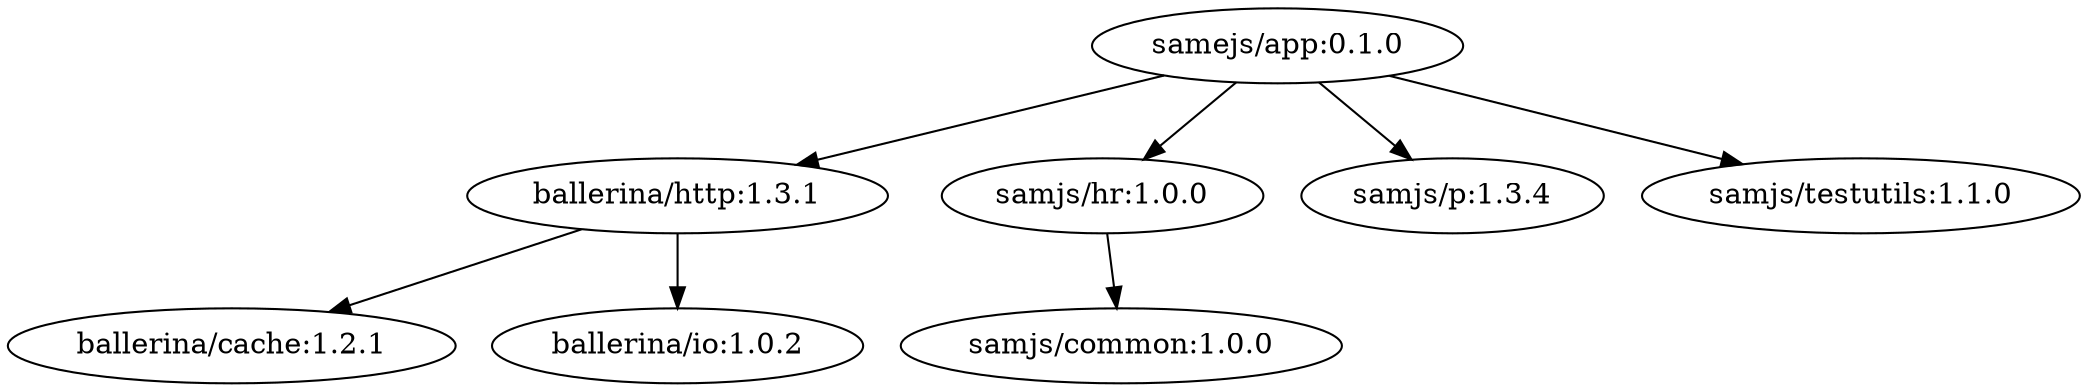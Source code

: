 digraph "example1" {
    "samejs/app:0.1.0" -> "ballerina/http:1.3.1"
    "samejs/app:0.1.0" -> "samjs/hr:1.0.0"
    "samejs/app:0.1.0" -> "samjs/p:1.3.4"
    "samejs/app:0.1.0" -> "samjs/testutils:1.1.0"
    "ballerina/http:1.3.1" -> "ballerina/cache:1.2.1"
    "ballerina/http:1.3.1" -> "ballerina/io:1.0.2"
    "samjs/hr:1.0.0" -> "samjs/common:1.0.0"

    "samjs/p:1.3.4" [scope = "testOnly"]
    "samjs/testutils:1.1.0" [scope = "testOnly"]
}
